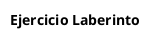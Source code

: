 @startuml
'https://plantuml.com/class-diagram

skinparam Linetype ortho
title "Ejercicio Laberinto"




@enduml
